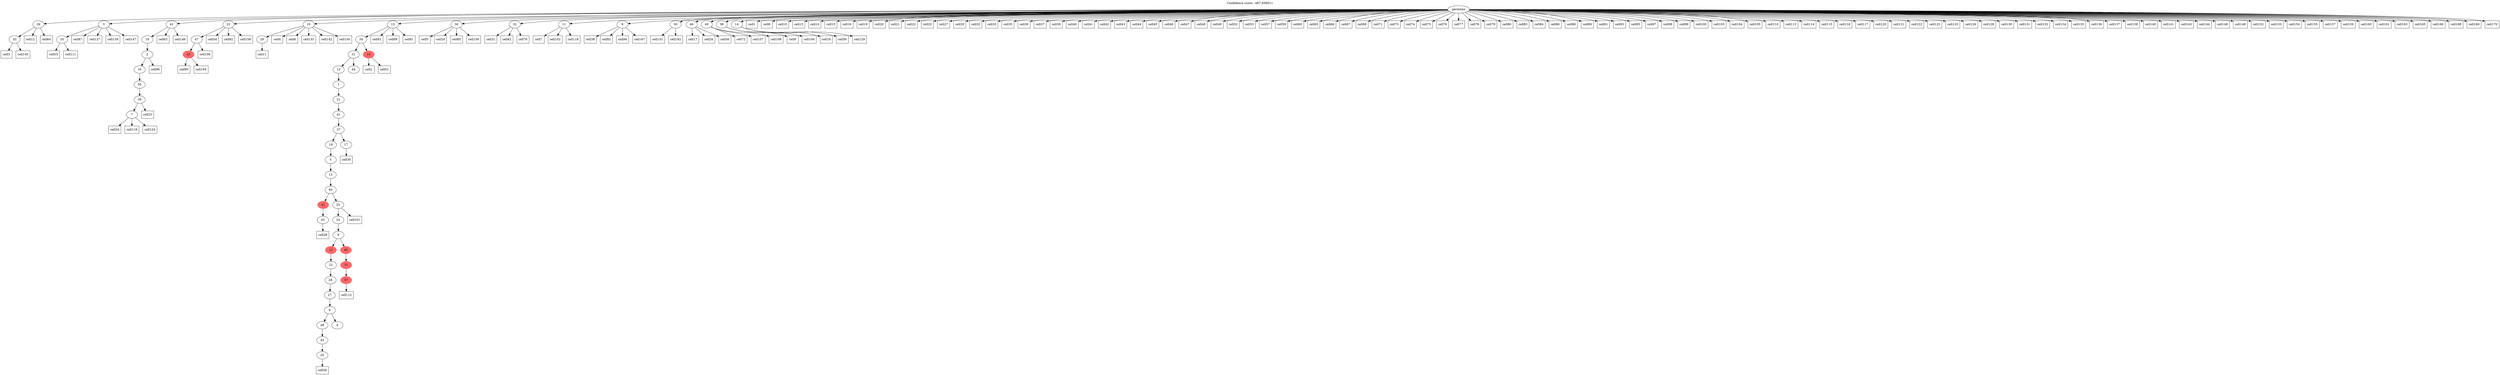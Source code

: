 digraph g {
	"56" -> "57";
	"57" [label="33"];
	"49" -> "50";
	"50" [label="35"];
	"46" -> "47";
	"47" [label="7"];
	"45" -> "46";
	"46" [label="39"];
	"44" -> "45";
	"45" [label="50"];
	"43" -> "44";
	"44" [label="16"];
	"42" -> "43";
	"43" [label="2"];
	"41" -> "42";
	"42" [label="18"];
	"39" -> "40";
	"40" [color=indianred1, style=filled, label="23"];
	"38" -> "39";
	"39" [label="47"];
	"33" -> "34";
	"34" [label="29"];
	"28" -> "29";
	"29" [label="43"];
	"25" -> "26";
	"26" [label="20"];
	"24" -> "25";
	"25" [label="45"];
	"23" -> "24";
	"24" [label="48"];
	"23" -> "27";
	"27" [label="4"];
	"22" -> "23";
	"23" [label="6"];
	"21" -> "22";
	"22" [label="27"];
	"20" -> "21";
	"21" [label="28"];
	"19" -> "20";
	"20" [label="22"];
	"17" -> "18";
	"18" [color=indianred1, style=filled, label="37"];
	"16" -> "17";
	"17" [color=indianred1, style=filled, label="31"];
	"15" -> "16";
	"16" [color=indianred1, style=filled, label="40"];
	"15" -> "19";
	"19" [color=indianred1, style=filled, label="12"];
	"14" -> "15";
	"15" [label="9"];
	"13" -> "14";
	"14" [label="24"];
	"12" -> "13";
	"13" [label="25"];
	"12" -> "28";
	"28" [color=indianred1, style=filled, label="41"];
	"11" -> "12";
	"12" [label="40"];
	"10" -> "11";
	"11" [label="13"];
	"9" -> "10";
	"10" [label="5"];
	"8" -> "9";
	"9" [label="19"];
	"8" -> "30";
	"30" [label="17"];
	"7" -> "8";
	"8" [label="37"];
	"6" -> "7";
	"7" [label="41"];
	"5" -> "6";
	"6" [label="21"];
	"4" -> "5";
	"5" [label="1"];
	"3" -> "4";
	"4" [label="12"];
	"3" -> "31";
	"31" [label="44"];
	"2" -> "3";
	"3" [label="31"];
	"2" -> "32";
	"32" [color=indianred1, style=filled, label="15"];
	"1" -> "2";
	"2" [label="34"];
	"0" -> "1";
	"1" [label="15"];
	"0" -> "33";
	"33" [label="10"];
	"0" -> "35";
	"35" [label="36"];
	"0" -> "36";
	"36" [label="32"];
	"0" -> "37";
	"37" [label="11"];
	"0" -> "38";
	"38" [label="23"];
	"0" -> "41";
	"41" [label="42"];
	"0" -> "48";
	"48" [label="8"];
	"0" -> "49";
	"49" [label="3"];
	"0" -> "51";
	"51" [label="30"];
	"0" -> "52";
	"52" [label="46"];
	"0" -> "53";
	"53" [label="49"];
	"0" -> "54";
	"54" [label="38"];
	"0" -> "55";
	"55" [label="14"];
	"0" -> "56";
	"56" [label="26"];
	"0" [label="germline"];
	"0" -> "cell1";
	"cell1" [shape=box];
	"32" -> "cell2";
	"cell2" [shape=box];
	"57" -> "cell3";
	"cell3" [shape=box];
	"33" -> "cell4";
	"cell4" [shape=box];
	"35" -> "cell5";
	"cell5" [shape=box];
	"0" -> "cell6";
	"cell6" [shape=box];
	"37" -> "cell7";
	"cell7" [shape=box];
	"33" -> "cell8";
	"cell8" [shape=box];
	"54" -> "cell9";
	"cell9" [shape=box];
	"0" -> "cell10";
	"cell10" [shape=box];
	"34" -> "cell11";
	"cell11" [shape=box];
	"56" -> "cell12";
	"cell12" [shape=box];
	"0" -> "cell13";
	"cell13" [shape=box];
	"0" -> "cell14";
	"cell14" [shape=box];
	"0" -> "cell15";
	"cell15" [shape=box];
	"0" -> "cell16";
	"cell16" [shape=box];
	"52" -> "cell17";
	"cell17" [shape=box];
	"55" -> "cell18";
	"cell18" [shape=box];
	"0" -> "cell19";
	"cell19" [shape=box];
	"0" -> "cell20";
	"cell20" [shape=box];
	"0" -> "cell21";
	"cell21" [shape=box];
	"0" -> "cell22";
	"cell22" [shape=box];
	"46" -> "cell23";
	"cell23" [shape=box];
	"35" -> "cell24";
	"cell24" [shape=box];
	"0" -> "cell25";
	"cell25" [shape=box];
	"52" -> "cell26";
	"cell26" [shape=box];
	"0" -> "cell27";
	"cell27" [shape=box];
	"29" -> "cell28";
	"cell28" [shape=box];
	"0" -> "cell29";
	"cell29" [shape=box];
	"30" -> "cell30";
	"cell30" [shape=box];
	"36" -> "cell31";
	"cell31" [shape=box];
	"0" -> "cell32";
	"cell32" [shape=box];
	"0" -> "cell33";
	"cell33" [shape=box];
	"47" -> "cell34";
	"cell34" [shape=box];
	"0" -> "cell35";
	"cell35" [shape=box];
	"0" -> "cell36";
	"cell36" [shape=box];
	"0" -> "cell37";
	"cell37" [shape=box];
	"48" -> "cell38";
	"cell38" [shape=box];
	"0" -> "cell39";
	"cell39" [shape=box];
	"0" -> "cell40";
	"cell40" [shape=box];
	"0" -> "cell41";
	"cell41" [shape=box];
	"0" -> "cell42";
	"cell42" [shape=box];
	"0" -> "cell43";
	"cell43" [shape=box];
	"0" -> "cell44";
	"cell44" [shape=box];
	"0" -> "cell45";
	"cell45" [shape=box];
	"0" -> "cell46";
	"cell46" [shape=box];
	"0" -> "cell47";
	"cell47" [shape=box];
	"0" -> "cell48";
	"cell48" [shape=box];
	"0" -> "cell49";
	"cell49" [shape=box];
	"55" -> "cell50";
	"cell50" [shape=box];
	"32" -> "cell51";
	"cell51" [shape=box];
	"0" -> "cell52";
	"cell52" [shape=box];
	"0" -> "cell53";
	"cell53" [shape=box];
	"38" -> "cell54";
	"cell54" [shape=box];
	"50" -> "cell55";
	"cell55" [shape=box];
	"52" -> "cell56";
	"cell56" [shape=box];
	"0" -> "cell57";
	"cell57" [shape=box];
	"26" -> "cell58";
	"cell58" [shape=box];
	"0" -> "cell59";
	"cell59" [shape=box];
	"0" -> "cell60";
	"cell60" [shape=box];
	"1" -> "cell61";
	"cell61" [shape=box];
	"36" -> "cell62";
	"cell62" [shape=box];
	"41" -> "cell63";
	"cell63" [shape=box];
	"56" -> "cell64";
	"cell64" [shape=box];
	"0" -> "cell65";
	"cell65" [shape=box];
	"0" -> "cell66";
	"cell66" [shape=box];
	"0" -> "cell67";
	"cell67" [shape=box];
	"0" -> "cell68";
	"cell68" [shape=box];
	"1" -> "cell69";
	"cell69" [shape=box];
	"36" -> "cell70";
	"cell70" [shape=box];
	"0" -> "cell71";
	"cell71" [shape=box];
	"53" -> "cell72";
	"cell72" [shape=box];
	"0" -> "cell73";
	"cell73" [shape=box];
	"0" -> "cell74";
	"cell74" [shape=box];
	"0" -> "cell75";
	"cell75" [shape=box];
	"0" -> "cell76";
	"cell76" [shape=box];
	"0" -> "cell77";
	"cell77" [shape=box];
	"0" -> "cell78";
	"cell78" [shape=box];
	"0" -> "cell79";
	"cell79" [shape=box];
	"0" -> "cell80";
	"cell80" [shape=box];
	"1" -> "cell81";
	"cell81" [shape=box];
	"48" -> "cell82";
	"cell82" [shape=box];
	"0" -> "cell83";
	"cell83" [shape=box];
	"0" -> "cell84";
	"cell84" [shape=box];
	"35" -> "cell85";
	"cell85" [shape=box];
	"0" -> "cell86";
	"cell86" [shape=box];
	"49" -> "cell87";
	"cell87" [shape=box];
	"0" -> "cell88";
	"cell88" [shape=box];
	"0" -> "cell89";
	"cell89" [shape=box];
	"40" -> "cell90";
	"cell90" [shape=box];
	"0" -> "cell91";
	"cell91" [shape=box];
	"38" -> "cell92";
	"cell92" [shape=box];
	"0" -> "cell93";
	"cell93" [shape=box];
	"48" -> "cell94";
	"cell94" [shape=box];
	"0" -> "cell95";
	"cell95" [shape=box];
	"43" -> "cell96";
	"cell96" [shape=box];
	"0" -> "cell97";
	"cell97" [shape=box];
	"0" -> "cell98";
	"cell98" [shape=box];
	"0" -> "cell99";
	"cell99" [shape=box];
	"0" -> "cell100";
	"cell100" [shape=box];
	"13" -> "cell101";
	"cell101" [shape=box];
	"37" -> "cell102";
	"cell102" [shape=box];
	"0" -> "cell103";
	"cell103" [shape=box];
	"0" -> "cell104";
	"cell104" [shape=box];
	"0" -> "cell105";
	"cell105" [shape=box];
	"39" -> "cell106";
	"cell106" [shape=box];
	"53" -> "cell107";
	"cell107" [shape=box];
	"53" -> "cell108";
	"cell108" [shape=box];
	"54" -> "cell109";
	"cell109" [shape=box];
	"0" -> "cell110";
	"cell110" [shape=box];
	"50" -> "cell111";
	"cell111" [shape=box];
	"18" -> "cell112";
	"cell112" [shape=box];
	"0" -> "cell113";
	"cell113" [shape=box];
	"0" -> "cell114";
	"cell114" [shape=box];
	"0" -> "cell115";
	"cell115" [shape=box];
	"0" -> "cell116";
	"cell116" [shape=box];
	"0" -> "cell117";
	"cell117" [shape=box];
	"37" -> "cell118";
	"cell118" [shape=box];
	"47" -> "cell119";
	"cell119" [shape=box];
	"0" -> "cell120";
	"cell120" [shape=box];
	"0" -> "cell121";
	"cell121" [shape=box];
	"0" -> "cell122";
	"cell122" [shape=box];
	"0" -> "cell123";
	"cell123" [shape=box];
	"47" -> "cell124";
	"cell124" [shape=box];
	"0" -> "cell125";
	"cell125" [shape=box];
	"0" -> "cell126";
	"cell126" [shape=box];
	"49" -> "cell127";
	"cell127" [shape=box];
	"0" -> "cell128";
	"cell128" [shape=box];
	"55" -> "cell129";
	"cell129" [shape=box];
	"0" -> "cell130";
	"cell130" [shape=box];
	"0" -> "cell131";
	"cell131" [shape=box];
	"0" -> "cell132";
	"cell132" [shape=box];
	"33" -> "cell133";
	"cell133" [shape=box];
	"0" -> "cell134";
	"cell134" [shape=box];
	"0" -> "cell135";
	"cell135" [shape=box];
	"0" -> "cell136";
	"cell136" [shape=box];
	"0" -> "cell137";
	"cell137" [shape=box];
	"0" -> "cell138";
	"cell138" [shape=box];
	"49" -> "cell139";
	"cell139" [shape=box];
	"0" -> "cell140";
	"cell140" [shape=box];
	"0" -> "cell141";
	"cell141" [shape=box];
	"33" -> "cell142";
	"cell142" [shape=box];
	"0" -> "cell143";
	"cell143" [shape=box];
	"0" -> "cell144";
	"cell144" [shape=box];
	"57" -> "cell145";
	"cell145" [shape=box];
	"41" -> "cell146";
	"cell146" [shape=box];
	"49" -> "cell147";
	"cell147" [shape=box];
	"0" -> "cell148";
	"cell148" [shape=box];
	"0" -> "cell149";
	"cell149" [shape=box];
	"33" -> "cell150";
	"cell150" [shape=box];
	"51" -> "cell151";
	"cell151" [shape=box];
	"0" -> "cell152";
	"cell152" [shape=box];
	"0" -> "cell153";
	"cell153" [shape=box];
	"0" -> "cell154";
	"cell154" [shape=box];
	"0" -> "cell155";
	"cell155" [shape=box];
	"35" -> "cell156";
	"cell156" [shape=box];
	"0" -> "cell157";
	"cell157" [shape=box];
	"38" -> "cell158";
	"cell158" [shape=box];
	"0" -> "cell159";
	"cell159" [shape=box];
	"0" -> "cell160";
	"cell160" [shape=box];
	"0" -> "cell161";
	"cell161" [shape=box];
	"51" -> "cell162";
	"cell162" [shape=box];
	"0" -> "cell163";
	"cell163" [shape=box];
	"40" -> "cell164";
	"cell164" [shape=box];
	"0" -> "cell165";
	"cell165" [shape=box];
	"0" -> "cell166";
	"cell166" [shape=box];
	"48" -> "cell167";
	"cell167" [shape=box];
	"0" -> "cell168";
	"cell168" [shape=box];
	"0" -> "cell169";
	"cell169" [shape=box];
	"0" -> "cell170";
	"cell170" [shape=box];
	labelloc="t";
	label="Confidence score: -487.658011";
}
